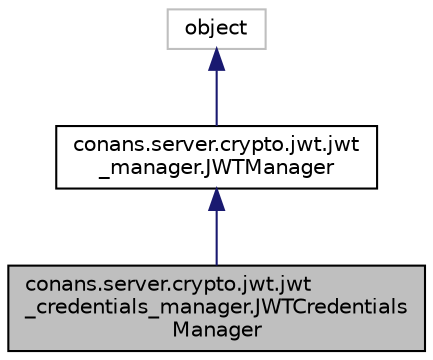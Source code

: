 digraph "conans.server.crypto.jwt.jwt_credentials_manager.JWTCredentialsManager"
{
 // LATEX_PDF_SIZE
  edge [fontname="Helvetica",fontsize="10",labelfontname="Helvetica",labelfontsize="10"];
  node [fontname="Helvetica",fontsize="10",shape=record];
  Node1 [label="conans.server.crypto.jwt.jwt\l_credentials_manager.JWTCredentials\lManager",height=0.2,width=0.4,color="black", fillcolor="grey75", style="filled", fontcolor="black",tooltip=" "];
  Node2 -> Node1 [dir="back",color="midnightblue",fontsize="10",style="solid",fontname="Helvetica"];
  Node2 [label="conans.server.crypto.jwt.jwt\l_manager.JWTManager",height=0.2,width=0.4,color="black", fillcolor="white", style="filled",URL="$classconans_1_1server_1_1crypto_1_1jwt_1_1jwt__manager_1_1JWTManager.html",tooltip=" "];
  Node3 -> Node2 [dir="back",color="midnightblue",fontsize="10",style="solid",fontname="Helvetica"];
  Node3 [label="object",height=0.2,width=0.4,color="grey75", fillcolor="white", style="filled",tooltip=" "];
}
